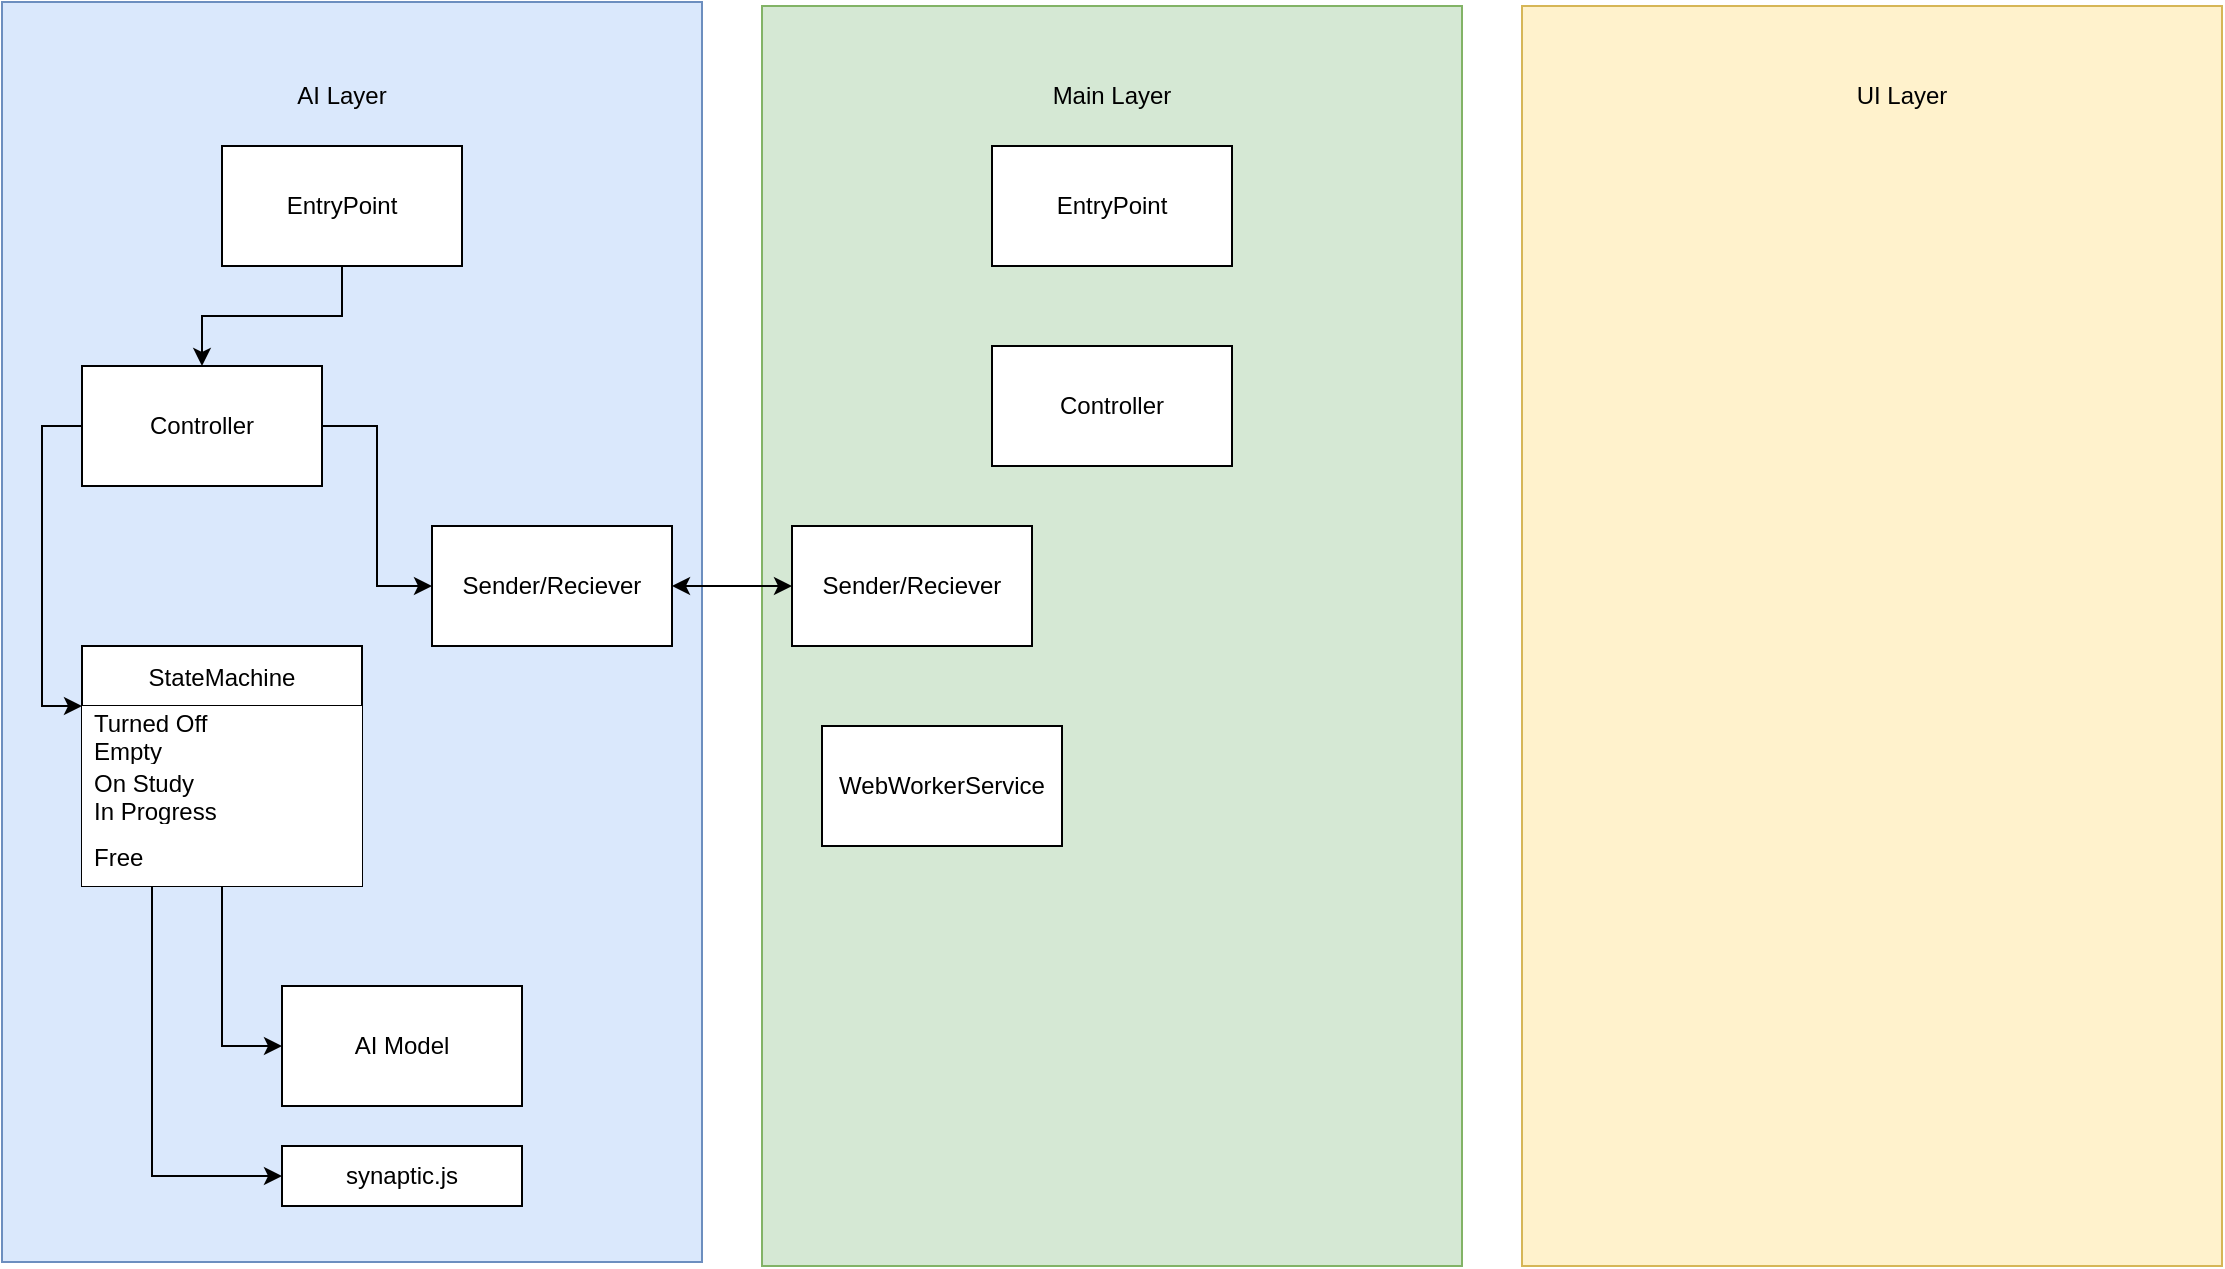 <mxfile version="20.3.0" type="device"><diagram id="ITVrY01-Zos1m-nFApJt" name="Страница 1"><mxGraphModel dx="1203" dy="829" grid="1" gridSize="10" guides="1" tooltips="1" connect="1" arrows="1" fold="1" page="1" pageScale="1" pageWidth="1169" pageHeight="827" math="0" shadow="0"><root><mxCell id="0"/><mxCell id="1" parent="0"/><mxCell id="FIvqy17SKTwCQtT0yvr6-4" value="" style="rounded=0;whiteSpace=wrap;html=1;fillColor=#fff2cc;strokeColor=#d6b656;" vertex="1" parent="1"><mxGeometry x="800" y="140" width="350" height="630" as="geometry"/></mxCell><mxCell id="FIvqy17SKTwCQtT0yvr6-5" value="" style="rounded=0;whiteSpace=wrap;html=1;fillColor=#d5e8d4;strokeColor=#82b366;" vertex="1" parent="1"><mxGeometry x="420" y="140" width="350" height="630" as="geometry"/></mxCell><mxCell id="FIvqy17SKTwCQtT0yvr6-7" value="Main Layer" style="text;html=1;strokeColor=none;fillColor=none;align=center;verticalAlign=middle;whiteSpace=wrap;rounded=0;" vertex="1" parent="1"><mxGeometry x="465" y="170" width="260" height="30" as="geometry"/></mxCell><mxCell id="FIvqy17SKTwCQtT0yvr6-8" value="UI Layer" style="text;html=1;strokeColor=none;fillColor=none;align=center;verticalAlign=middle;whiteSpace=wrap;rounded=0;" vertex="1" parent="1"><mxGeometry x="860" y="170" width="260" height="30" as="geometry"/></mxCell><mxCell id="FIvqy17SKTwCQtT0yvr6-14" value="Sender/Reciever" style="rounded=0;whiteSpace=wrap;html=1;" vertex="1" parent="1"><mxGeometry x="435" y="400" width="120" height="60" as="geometry"/></mxCell><mxCell id="FIvqy17SKTwCQtT0yvr6-17" value="EntryPoint" style="rounded=0;whiteSpace=wrap;html=1;" vertex="1" parent="1"><mxGeometry x="535" y="210" width="120" height="60" as="geometry"/></mxCell><mxCell id="FIvqy17SKTwCQtT0yvr6-20" value="" style="group" vertex="1" connectable="0" parent="1"><mxGeometry x="40" y="140" width="350" height="630" as="geometry"/></mxCell><mxCell id="FIvqy17SKTwCQtT0yvr6-2" value="" style="rounded=0;whiteSpace=wrap;html=1;fillColor=#dae8fc;strokeColor=#6c8ebf;" vertex="1" parent="FIvqy17SKTwCQtT0yvr6-20"><mxGeometry y="-2" width="350" height="630" as="geometry"/></mxCell><mxCell id="FIvqy17SKTwCQtT0yvr6-6" value="AI Layer" style="text;html=1;strokeColor=none;fillColor=none;align=center;verticalAlign=middle;whiteSpace=wrap;rounded=0;" vertex="1" parent="FIvqy17SKTwCQtT0yvr6-20"><mxGeometry x="40" y="30" width="260" height="30" as="geometry"/></mxCell><mxCell id="FIvqy17SKTwCQtT0yvr6-28" value="" style="edgeStyle=orthogonalEdgeStyle;rounded=0;orthogonalLoop=1;jettySize=auto;html=1;" edge="1" parent="FIvqy17SKTwCQtT0yvr6-20" source="FIvqy17SKTwCQtT0yvr6-9" target="FIvqy17SKTwCQtT0yvr6-25"><mxGeometry relative="1" as="geometry"/></mxCell><mxCell id="FIvqy17SKTwCQtT0yvr6-9" value="EntryPoint" style="rounded=0;whiteSpace=wrap;html=1;" vertex="1" parent="FIvqy17SKTwCQtT0yvr6-20"><mxGeometry x="110" y="70" width="120" height="60" as="geometry"/></mxCell><mxCell id="FIvqy17SKTwCQtT0yvr6-13" value="Sender/Reciever" style="rounded=0;whiteSpace=wrap;html=1;" vertex="1" parent="FIvqy17SKTwCQtT0yvr6-20"><mxGeometry x="215" y="260" width="120" height="60" as="geometry"/></mxCell><mxCell id="FIvqy17SKTwCQtT0yvr6-16" value="synaptic.js" style="rounded=0;whiteSpace=wrap;html=1;" vertex="1" parent="FIvqy17SKTwCQtT0yvr6-20"><mxGeometry x="140" y="570" width="120" height="30" as="geometry"/></mxCell><mxCell id="FIvqy17SKTwCQtT0yvr6-18" value="AI Model" style="rounded=0;whiteSpace=wrap;html=1;" vertex="1" parent="FIvqy17SKTwCQtT0yvr6-20"><mxGeometry x="140" y="490" width="120" height="60" as="geometry"/></mxCell><mxCell id="FIvqy17SKTwCQtT0yvr6-33" style="edgeStyle=orthogonalEdgeStyle;rounded=0;orthogonalLoop=1;jettySize=auto;html=1;entryX=0;entryY=0.5;entryDx=0;entryDy=0;exitX=0.25;exitY=1;exitDx=0;exitDy=0;" edge="1" parent="FIvqy17SKTwCQtT0yvr6-20" source="FIvqy17SKTwCQtT0yvr6-21" target="FIvqy17SKTwCQtT0yvr6-16"><mxGeometry relative="1" as="geometry"/></mxCell><mxCell id="FIvqy17SKTwCQtT0yvr6-34" style="edgeStyle=orthogonalEdgeStyle;rounded=0;orthogonalLoop=1;jettySize=auto;html=1;entryX=0;entryY=0.5;entryDx=0;entryDy=0;" edge="1" parent="FIvqy17SKTwCQtT0yvr6-20" source="FIvqy17SKTwCQtT0yvr6-21" target="FIvqy17SKTwCQtT0yvr6-18"><mxGeometry relative="1" as="geometry"/></mxCell><mxCell id="FIvqy17SKTwCQtT0yvr6-21" value="StateMachine" style="swimlane;fontStyle=0;childLayout=stackLayout;horizontal=1;startSize=30;horizontalStack=0;resizeParent=1;resizeParentMax=0;resizeLast=0;collapsible=1;marginBottom=0;" vertex="1" parent="FIvqy17SKTwCQtT0yvr6-20"><mxGeometry x="40" y="320" width="140" height="120" as="geometry"/></mxCell><mxCell id="FIvqy17SKTwCQtT0yvr6-22" value="Turned Off&#10;Empty" style="text;strokeColor=none;fillColor=default;align=left;verticalAlign=middle;spacingLeft=4;spacingRight=4;overflow=hidden;points=[[0,0.5],[1,0.5]];portConstraint=eastwest;rotatable=0;" vertex="1" parent="FIvqy17SKTwCQtT0yvr6-21"><mxGeometry y="30" width="140" height="30" as="geometry"/></mxCell><mxCell id="FIvqy17SKTwCQtT0yvr6-23" value="On Study&#10;In Progress" style="text;strokeColor=none;fillColor=default;align=left;verticalAlign=middle;spacingLeft=4;spacingRight=4;overflow=hidden;points=[[0,0.5],[1,0.5]];portConstraint=eastwest;rotatable=0;" vertex="1" parent="FIvqy17SKTwCQtT0yvr6-21"><mxGeometry y="60" width="140" height="30" as="geometry"/></mxCell><mxCell id="FIvqy17SKTwCQtT0yvr6-24" value="Free" style="text;strokeColor=none;fillColor=default;align=left;verticalAlign=middle;spacingLeft=4;spacingRight=4;overflow=hidden;points=[[0,0.5],[1,0.5]];portConstraint=eastwest;rotatable=0;" vertex="1" parent="FIvqy17SKTwCQtT0yvr6-21"><mxGeometry y="90" width="140" height="30" as="geometry"/></mxCell><mxCell id="FIvqy17SKTwCQtT0yvr6-29" style="edgeStyle=orthogonalEdgeStyle;rounded=0;orthogonalLoop=1;jettySize=auto;html=1;entryX=0;entryY=0.5;entryDx=0;entryDy=0;" edge="1" parent="FIvqy17SKTwCQtT0yvr6-20" source="FIvqy17SKTwCQtT0yvr6-25" target="FIvqy17SKTwCQtT0yvr6-13"><mxGeometry relative="1" as="geometry"/></mxCell><mxCell id="FIvqy17SKTwCQtT0yvr6-30" style="edgeStyle=orthogonalEdgeStyle;rounded=0;orthogonalLoop=1;jettySize=auto;html=1;entryX=0;entryY=0.25;entryDx=0;entryDy=0;exitX=0;exitY=0.5;exitDx=0;exitDy=0;" edge="1" parent="FIvqy17SKTwCQtT0yvr6-20" source="FIvqy17SKTwCQtT0yvr6-25" target="FIvqy17SKTwCQtT0yvr6-21"><mxGeometry relative="1" as="geometry"/></mxCell><mxCell id="FIvqy17SKTwCQtT0yvr6-25" value="Controller" style="rounded=0;whiteSpace=wrap;html=1;" vertex="1" parent="FIvqy17SKTwCQtT0yvr6-20"><mxGeometry x="40" y="180" width="120" height="60" as="geometry"/></mxCell><mxCell id="FIvqy17SKTwCQtT0yvr6-15" value="" style="endArrow=classic;startArrow=classic;html=1;rounded=0;entryX=0;entryY=0.5;entryDx=0;entryDy=0;exitX=1;exitY=0.5;exitDx=0;exitDy=0;" edge="1" parent="1" source="FIvqy17SKTwCQtT0yvr6-13" target="FIvqy17SKTwCQtT0yvr6-14"><mxGeometry width="50" height="50" relative="1" as="geometry"><mxPoint x="300" y="470" as="sourcePoint"/><mxPoint x="350" y="420" as="targetPoint"/></mxGeometry></mxCell><mxCell id="FIvqy17SKTwCQtT0yvr6-35" value="Controller" style="rounded=0;whiteSpace=wrap;html=1;fillColor=default;" vertex="1" parent="1"><mxGeometry x="535" y="310" width="120" height="60" as="geometry"/></mxCell><mxCell id="FIvqy17SKTwCQtT0yvr6-36" value="WebWorkerService" style="rounded=0;whiteSpace=wrap;html=1;fillColor=default;" vertex="1" parent="1"><mxGeometry x="450" y="500" width="120" height="60" as="geometry"/></mxCell></root></mxGraphModel></diagram></mxfile>